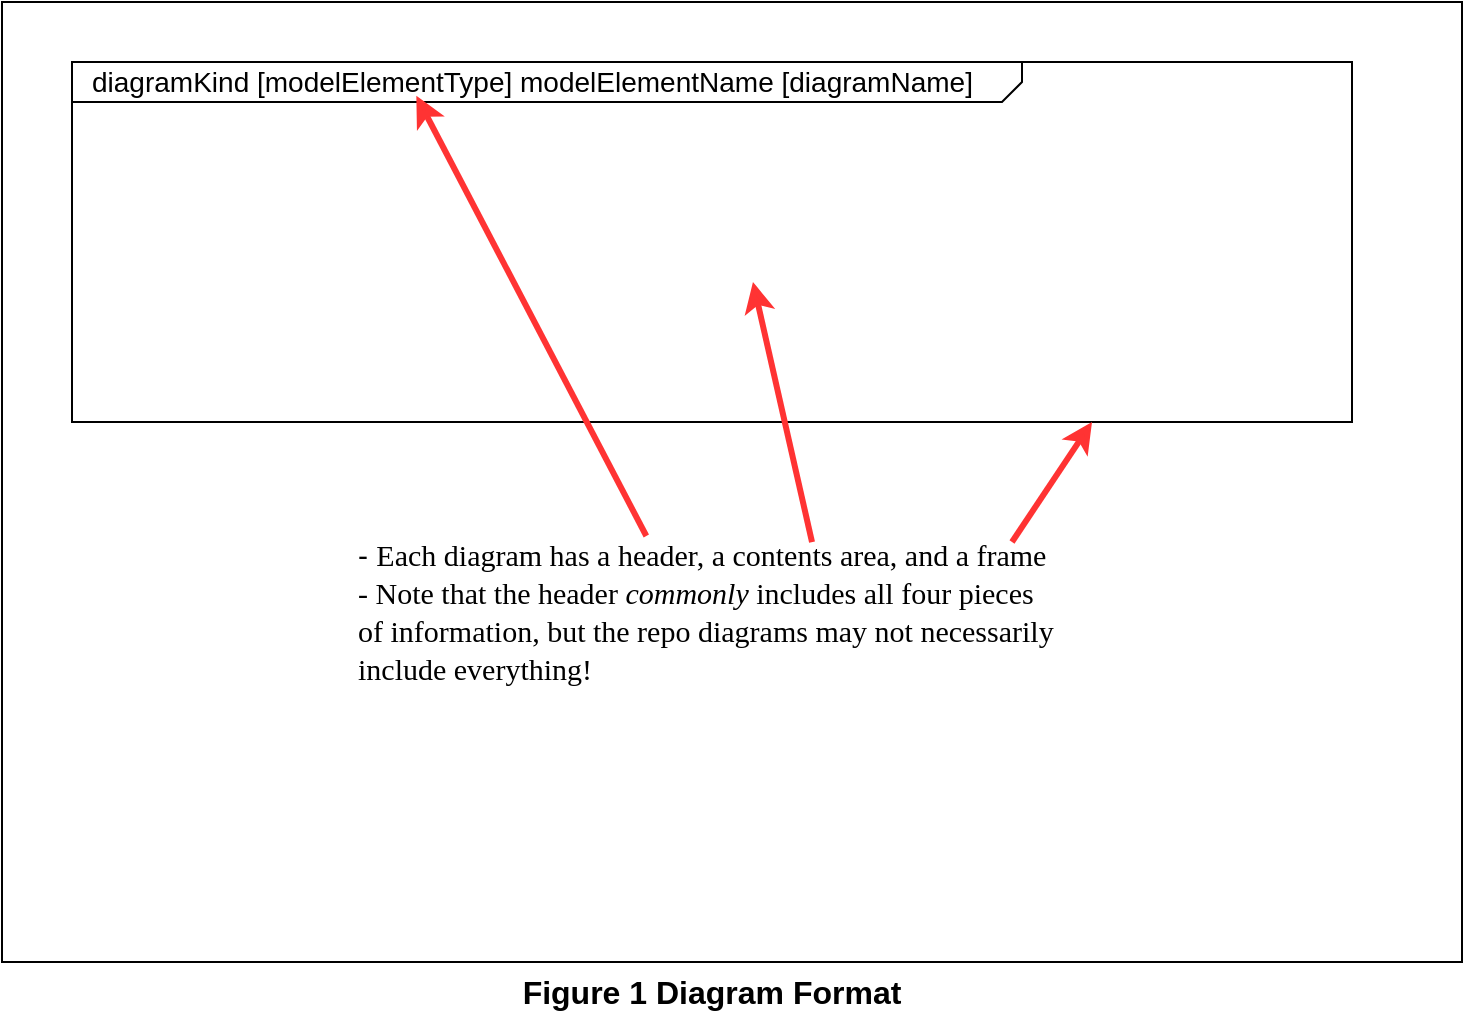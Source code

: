 <mxfile version="20.7.4" type="device"><diagram name="Format" id="929967ad-93f9-6ef4-fab6-5d389245f69c"><mxGraphModel dx="780" dy="1735" grid="1" gridSize="10" guides="1" tooltips="1" connect="1" arrows="1" fold="1" page="1" pageScale="1.5" pageWidth="1169" pageHeight="826" background="none" math="0" shadow="0"><root><mxCell id="0" style=";html=1;"/><mxCell id="1" style=";html=1;" parent="0"/><mxCell id="nPlw20TRsEWNQjOLXiqZ-1" value="" style="rounded=0;whiteSpace=wrap;html=1;" parent="1" vertex="1"><mxGeometry x="25" y="-1230" width="730" height="480" as="geometry"/></mxCell><mxCell id="nPlw20TRsEWNQjOLXiqZ-2" value="&lt;font style=&quot;font-size: 16px;&quot;&gt;Figure 1 Diagram Format&lt;/font&gt;" style="text;html=1;strokeColor=none;fillColor=none;align=center;verticalAlign=middle;whiteSpace=wrap;rounded=0;fontStyle=1;fontSize=16;" parent="1" vertex="1"><mxGeometry x="260" y="-750" width="240" height="30" as="geometry"/></mxCell><mxCell id="2x1nA7xcD-Fjvjzsiehl-1" value="&lt;p style=&quot;text-align: left; margin: 4px 0px 0px 10px; line-height: 90%; font-size: 14px;&quot;&gt;&lt;span style=&quot;border-color: var(--border-color);&quot;&gt;diagramKind&lt;/span&gt;&lt;span style=&quot;border-color: var(--border-color);&quot;&gt;&amp;nbsp;[&lt;/span&gt;&lt;span style=&quot;border-color: var(--border-color);&quot;&gt;modelElementType&lt;/span&gt;&lt;span style=&quot;border-color: var(--border-color);&quot;&gt;]&amp;nbsp;&lt;/span&gt;&lt;span style=&quot;border-color: var(--border-color);&quot;&gt;modelElementName&lt;/span&gt;&lt;span style=&quot;border-color: var(--border-color);&quot;&gt;&amp;nbsp;[&lt;/span&gt;&lt;span style=&quot;border-color: var(--border-color);&quot;&gt;diagramName&lt;/span&gt;&lt;span style=&quot;border-color: var(--border-color);&quot;&gt;]&lt;/span&gt;&lt;br&gt;&lt;/p&gt;" style="html=1;shape=mxgraph.sysml.package;html=1;overflow=fill;whiteSpace=wrap;fontSize=16;labelX=475.33;" parent="1" vertex="1"><mxGeometry x="60" y="-1200" width="640" height="180" as="geometry"/></mxCell><mxCell id="2x1nA7xcD-Fjvjzsiehl-2" value="&lt;div style=&quot;font-size: 15px;&quot; class=&quot;O0&quot;&gt;&lt;font style=&quot;font-size: 15px;&quot;&gt;-&amp;nbsp;&lt;span style=&quot;font-family: &amp;quot;Avenir Next LT Pro&amp;quot;;&quot;&gt;Each diagram has a header, a contents area, and a frame&lt;/span&gt;&lt;/font&gt;&lt;/div&gt;&lt;font style=&quot;font-size: 15px;&quot;&gt;&lt;span style=&quot;background-color: initial; font-family: &amp;quot;Avenir Next LT Pro&amp;quot;;&quot;&gt;- Note that the header &lt;/span&gt;&lt;span style=&quot;background-color: initial; font-family: &amp;quot;Avenir Next LT Pro&amp;quot;; font-style: italic;&quot;&gt;commonly&lt;/span&gt;&lt;span style=&quot;background-color: initial; font-family: &amp;quot;Avenir Next LT Pro&amp;quot;;&quot;&gt; includes all four pieces of&amp;nbsp;&lt;/span&gt;&lt;span style=&quot;font-family: &amp;quot;Avenir Next LT Pro&amp;quot;; background-color: initial;&quot;&gt;information, but the repo diagrams may not&lt;/span&gt;&lt;span style=&quot;font-family: &amp;quot;Avenir Next LT Pro&amp;quot;; background-color: initial;&quot;&gt;&amp;nbsp;&lt;/span&gt;&lt;span style=&quot;font-family: &amp;quot;Avenir Next LT Pro&amp;quot;; background-color: initial;&quot;&gt;necessarily include everything!&lt;/span&gt;&lt;span style=&quot;font-family: &amp;quot;Avenir Next LT Pro&amp;quot;; background-color: initial;&quot;&gt;&lt;br&gt;&lt;/span&gt;&lt;/font&gt;" style="text;html=1;strokeColor=none;fillColor=none;align=left;verticalAlign=middle;whiteSpace=wrap;rounded=0;fontSize=16;" parent="1" vertex="1"><mxGeometry x="201.25" y="-990" width="377.5" height="130" as="geometry"/></mxCell><mxCell id="2x1nA7xcD-Fjvjzsiehl-3" value="" style="endArrow=classic;html=1;rounded=0;fontSize=15;entryX=0.269;entryY=0.094;entryDx=0;entryDy=0;entryPerimeter=0;strokeColor=#FF3333;strokeWidth=3;" parent="1" target="2x1nA7xcD-Fjvjzsiehl-1" edge="1"><mxGeometry width="50" height="50" relative="1" as="geometry"><mxPoint x="347.159" y="-963" as="sourcePoint"/><mxPoint x="221.92" y="-1153.02" as="targetPoint"/></mxGeometry></mxCell><mxCell id="2x1nA7xcD-Fjvjzsiehl-4" value="" style="endArrow=classic;html=1;rounded=0;fontSize=15;entryX=0.532;entryY=0.611;entryDx=0;entryDy=0;entryPerimeter=0;strokeWidth=3;strokeColor=#FF3333;exitX=0.606;exitY=0.231;exitDx=0;exitDy=0;exitPerimeter=0;" parent="1" source="2x1nA7xcD-Fjvjzsiehl-2" target="2x1nA7xcD-Fjvjzsiehl-1" edge="1"><mxGeometry width="50" height="50" relative="1" as="geometry"><mxPoint x="508.84" y="-952.97" as="sourcePoint"/><mxPoint x="428.87" y="-1173.02" as="targetPoint"/></mxGeometry></mxCell><mxCell id="2x1nA7xcD-Fjvjzsiehl-5" value="" style="endArrow=classic;html=1;rounded=0;fontSize=15;entryX=0.253;entryY=0.111;entryDx=0;entryDy=0;entryPerimeter=0;strokeColor=#FF3333;strokeWidth=3;" parent="1" edge="1"><mxGeometry width="50" height="50" relative="1" as="geometry"><mxPoint x="530" y="-960" as="sourcePoint"/><mxPoint x="570.0" y="-1020" as="targetPoint"/></mxGeometry></mxCell></root></mxGraphModel></diagram></mxfile>